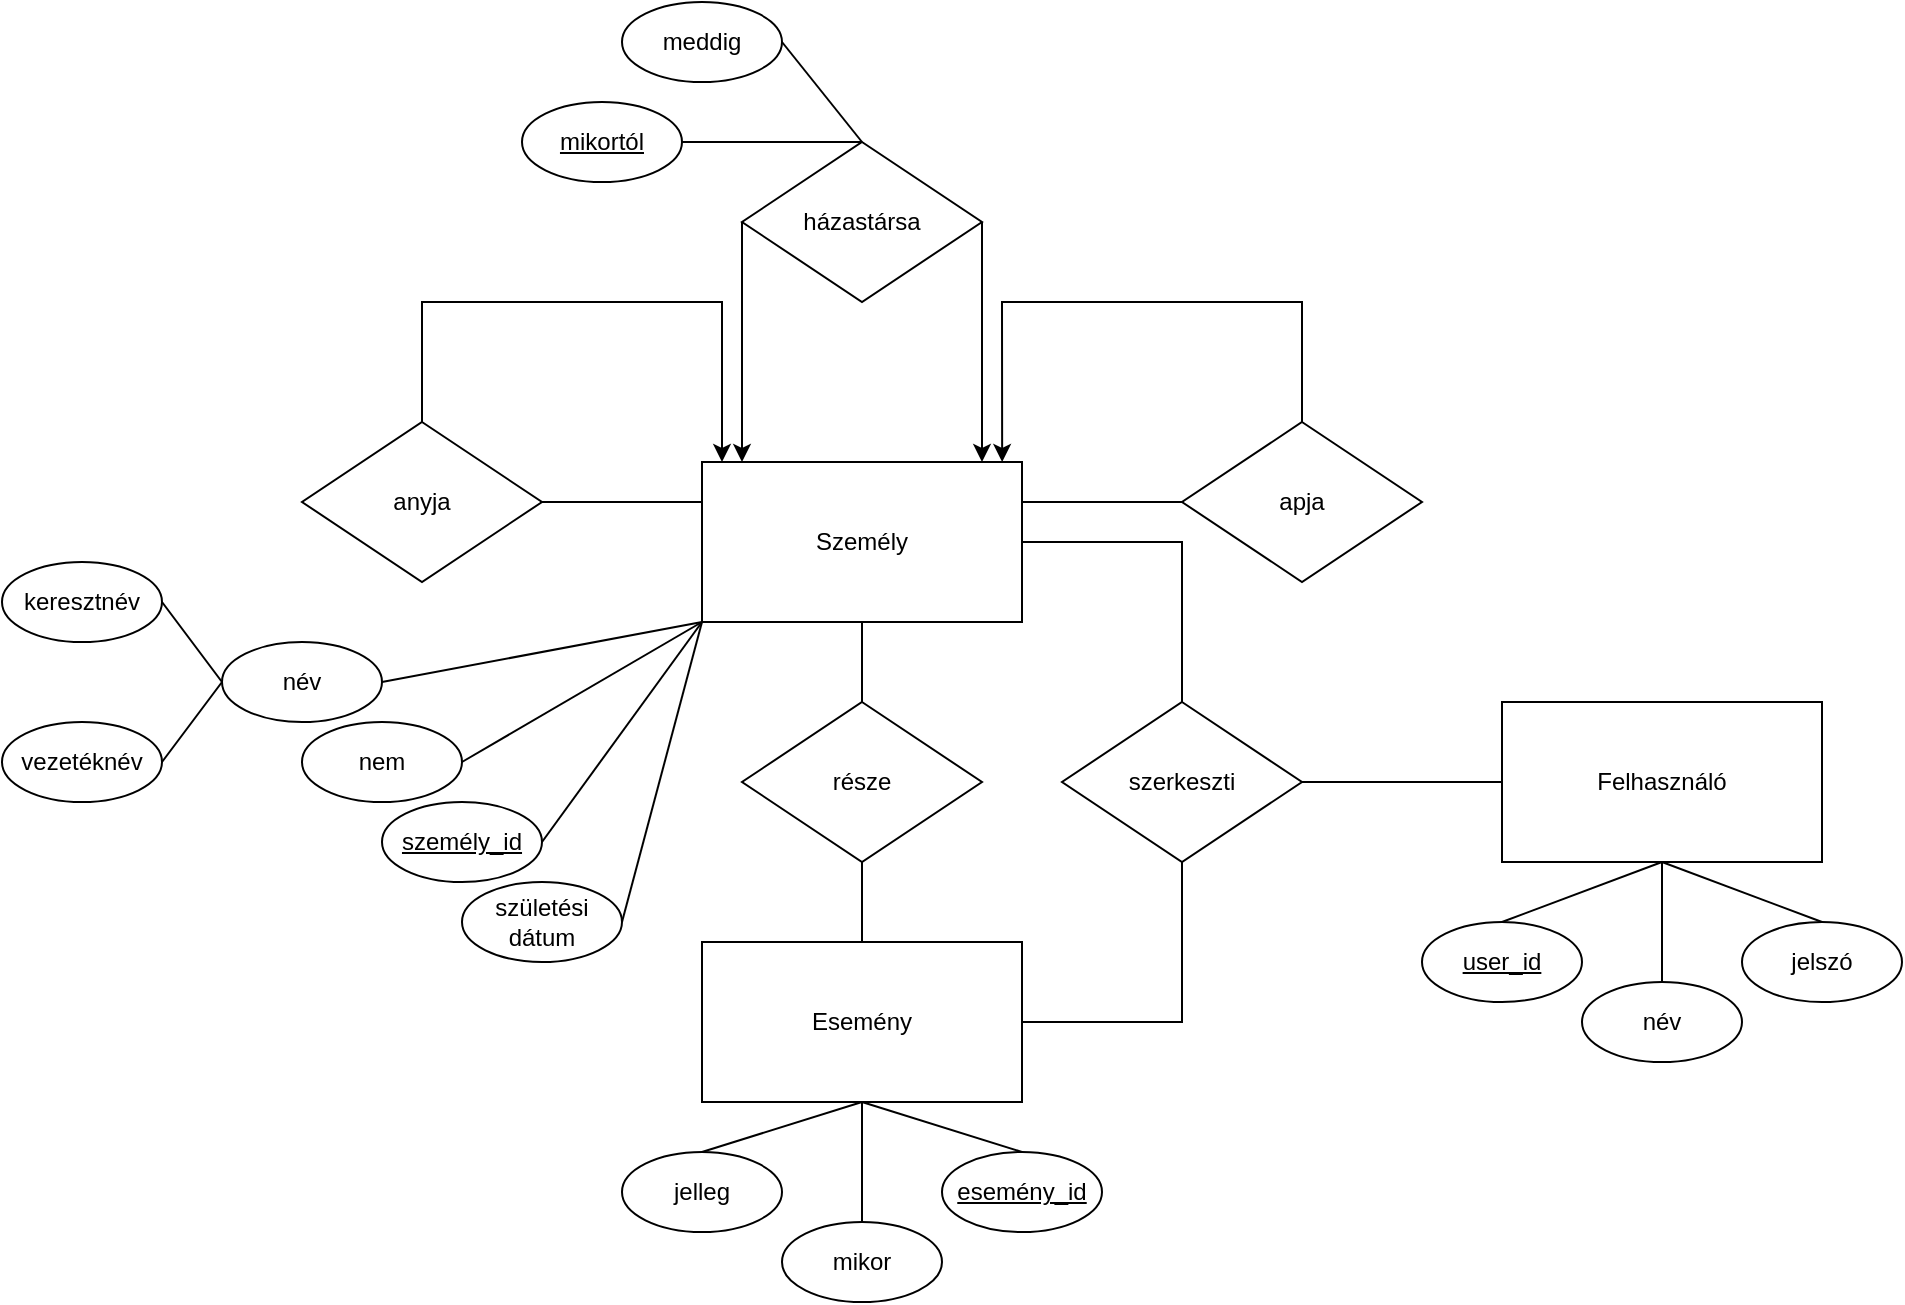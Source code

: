 <mxfile version="24.8.0">
  <diagram name="1 oldal" id="9vh7eyJ1dwKk6i9vnTL6">
    <mxGraphModel dx="1469" dy="634" grid="1" gridSize="10" guides="1" tooltips="1" connect="1" arrows="1" fold="1" page="1" pageScale="1" pageWidth="827" pageHeight="1169" math="0" shadow="0">
      <root>
        <mxCell id="0" />
        <mxCell id="1" parent="0" />
        <mxCell id="SWTcsgD4l01JTWnC3AS4-1" value="Személy" style="rounded=0;whiteSpace=wrap;html=1;" vertex="1" parent="1">
          <mxGeometry x="360" y="240" width="160" height="80" as="geometry" />
        </mxCell>
        <mxCell id="SWTcsgD4l01JTWnC3AS4-3" value="név" style="ellipse;whiteSpace=wrap;html=1;" vertex="1" parent="1">
          <mxGeometry x="120" y="330" width="80" height="40" as="geometry" />
        </mxCell>
        <mxCell id="SWTcsgD4l01JTWnC3AS4-4" value="&lt;div&gt;vezetéknév&lt;/div&gt;" style="ellipse;whiteSpace=wrap;html=1;" vertex="1" parent="1">
          <mxGeometry x="10" y="370" width="80" height="40" as="geometry" />
        </mxCell>
        <mxCell id="SWTcsgD4l01JTWnC3AS4-5" value="&lt;div&gt;keresztnév&lt;/div&gt;" style="ellipse;whiteSpace=wrap;html=1;" vertex="1" parent="1">
          <mxGeometry x="10" y="290" width="80" height="40" as="geometry" />
        </mxCell>
        <mxCell id="SWTcsgD4l01JTWnC3AS4-6" value="" style="endArrow=none;html=1;rounded=0;exitX=1;exitY=0.5;exitDx=0;exitDy=0;entryX=0;entryY=1;entryDx=0;entryDy=0;" edge="1" parent="1" source="SWTcsgD4l01JTWnC3AS4-3" target="SWTcsgD4l01JTWnC3AS4-1">
          <mxGeometry width="50" height="50" relative="1" as="geometry">
            <mxPoint x="390" y="310" as="sourcePoint" />
            <mxPoint x="440" y="260" as="targetPoint" />
          </mxGeometry>
        </mxCell>
        <mxCell id="SWTcsgD4l01JTWnC3AS4-7" value="" style="endArrow=none;html=1;rounded=0;exitX=0;exitY=0.5;exitDx=0;exitDy=0;entryX=1;entryY=0.5;entryDx=0;entryDy=0;" edge="1" parent="1" source="SWTcsgD4l01JTWnC3AS4-3" target="SWTcsgD4l01JTWnC3AS4-5">
          <mxGeometry width="50" height="50" relative="1" as="geometry">
            <mxPoint x="390" y="310" as="sourcePoint" />
            <mxPoint x="440" y="260" as="targetPoint" />
          </mxGeometry>
        </mxCell>
        <mxCell id="SWTcsgD4l01JTWnC3AS4-8" value="" style="endArrow=none;html=1;rounded=0;entryX=1;entryY=0.5;entryDx=0;entryDy=0;exitX=0;exitY=0.5;exitDx=0;exitDy=0;" edge="1" parent="1" source="SWTcsgD4l01JTWnC3AS4-3" target="SWTcsgD4l01JTWnC3AS4-4">
          <mxGeometry width="50" height="50" relative="1" as="geometry">
            <mxPoint x="120" y="360" as="sourcePoint" />
            <mxPoint x="100" y="320" as="targetPoint" />
          </mxGeometry>
        </mxCell>
        <mxCell id="SWTcsgD4l01JTWnC3AS4-9" value="nem" style="ellipse;whiteSpace=wrap;html=1;" vertex="1" parent="1">
          <mxGeometry x="160" y="370" width="80" height="40" as="geometry" />
        </mxCell>
        <mxCell id="SWTcsgD4l01JTWnC3AS4-10" value="születési dátum" style="ellipse;whiteSpace=wrap;html=1;" vertex="1" parent="1">
          <mxGeometry x="240" y="450" width="80" height="40" as="geometry" />
        </mxCell>
        <mxCell id="SWTcsgD4l01JTWnC3AS4-11" value="&lt;u&gt;személy_id&lt;/u&gt;" style="ellipse;whiteSpace=wrap;html=1;" vertex="1" parent="1">
          <mxGeometry x="200" y="410" width="80" height="40" as="geometry" />
        </mxCell>
        <mxCell id="SWTcsgD4l01JTWnC3AS4-12" value="" style="endArrow=none;html=1;rounded=0;entryX=0;entryY=1;entryDx=0;entryDy=0;exitX=1;exitY=0.5;exitDx=0;exitDy=0;" edge="1" parent="1" source="SWTcsgD4l01JTWnC3AS4-9" target="SWTcsgD4l01JTWnC3AS4-1">
          <mxGeometry width="50" height="50" relative="1" as="geometry">
            <mxPoint x="360" y="400" as="sourcePoint" />
            <mxPoint x="410" y="350" as="targetPoint" />
          </mxGeometry>
        </mxCell>
        <mxCell id="SWTcsgD4l01JTWnC3AS4-14" value="" style="endArrow=none;html=1;rounded=0;entryX=0;entryY=1;entryDx=0;entryDy=0;exitX=1;exitY=0.5;exitDx=0;exitDy=0;" edge="1" parent="1" source="SWTcsgD4l01JTWnC3AS4-11" target="SWTcsgD4l01JTWnC3AS4-1">
          <mxGeometry width="50" height="50" relative="1" as="geometry">
            <mxPoint x="240" y="430" as="sourcePoint" />
            <mxPoint x="380" y="310" as="targetPoint" />
          </mxGeometry>
        </mxCell>
        <mxCell id="SWTcsgD4l01JTWnC3AS4-15" value="" style="endArrow=none;html=1;rounded=0;entryX=0;entryY=1;entryDx=0;entryDy=0;exitX=1;exitY=0.5;exitDx=0;exitDy=0;" edge="1" parent="1" source="SWTcsgD4l01JTWnC3AS4-10" target="SWTcsgD4l01JTWnC3AS4-1">
          <mxGeometry width="50" height="50" relative="1" as="geometry">
            <mxPoint x="250" y="440" as="sourcePoint" />
            <mxPoint x="390" y="320" as="targetPoint" />
          </mxGeometry>
        </mxCell>
        <mxCell id="SWTcsgD4l01JTWnC3AS4-16" value="anyja" style="rhombus;whiteSpace=wrap;html=1;" vertex="1" parent="1">
          <mxGeometry x="160" y="220" width="120" height="80" as="geometry" />
        </mxCell>
        <mxCell id="SWTcsgD4l01JTWnC3AS4-17" value="apja" style="rhombus;whiteSpace=wrap;html=1;" vertex="1" parent="1">
          <mxGeometry x="600" y="220" width="120" height="80" as="geometry" />
        </mxCell>
        <mxCell id="SWTcsgD4l01JTWnC3AS4-18" value="" style="endArrow=none;html=1;rounded=0;exitX=1;exitY=0.5;exitDx=0;exitDy=0;entryX=0;entryY=0.25;entryDx=0;entryDy=0;" edge="1" parent="1" source="SWTcsgD4l01JTWnC3AS4-16" target="SWTcsgD4l01JTWnC3AS4-1">
          <mxGeometry width="50" height="50" relative="1" as="geometry">
            <mxPoint x="360" y="280" as="sourcePoint" />
            <mxPoint x="410" y="230" as="targetPoint" />
          </mxGeometry>
        </mxCell>
        <mxCell id="SWTcsgD4l01JTWnC3AS4-20" value="" style="endArrow=none;html=1;rounded=0;exitX=1;exitY=0.25;exitDx=0;exitDy=0;entryX=0;entryY=0.5;entryDx=0;entryDy=0;" edge="1" parent="1" source="SWTcsgD4l01JTWnC3AS4-1" target="SWTcsgD4l01JTWnC3AS4-17">
          <mxGeometry width="50" height="50" relative="1" as="geometry">
            <mxPoint x="296" y="283" as="sourcePoint" />
            <mxPoint x="380" y="280" as="targetPoint" />
          </mxGeometry>
        </mxCell>
        <mxCell id="SWTcsgD4l01JTWnC3AS4-21" value="" style="endArrow=classic;html=1;rounded=0;exitX=0.5;exitY=0;exitDx=0;exitDy=0;" edge="1" parent="1" source="SWTcsgD4l01JTWnC3AS4-16">
          <mxGeometry width="50" height="50" relative="1" as="geometry">
            <mxPoint x="360" y="280" as="sourcePoint" />
            <mxPoint x="370" y="240" as="targetPoint" />
            <Array as="points">
              <mxPoint x="220" y="160" />
              <mxPoint x="370" y="160" />
            </Array>
          </mxGeometry>
        </mxCell>
        <mxCell id="SWTcsgD4l01JTWnC3AS4-22" value="" style="endArrow=classic;html=1;rounded=0;exitX=0.5;exitY=0;exitDx=0;exitDy=0;entryX=0.938;entryY=0;entryDx=0;entryDy=0;entryPerimeter=0;" edge="1" parent="1" source="SWTcsgD4l01JTWnC3AS4-17" target="SWTcsgD4l01JTWnC3AS4-1">
          <mxGeometry width="50" height="50" relative="1" as="geometry">
            <mxPoint x="210" y="250" as="sourcePoint" />
            <mxPoint x="410" y="250" as="targetPoint" />
            <Array as="points">
              <mxPoint x="660" y="160" />
              <mxPoint x="510" y="160" />
            </Array>
          </mxGeometry>
        </mxCell>
        <mxCell id="SWTcsgD4l01JTWnC3AS4-23" value="házastársa" style="rhombus;whiteSpace=wrap;html=1;" vertex="1" parent="1">
          <mxGeometry x="380" y="80" width="120" height="80" as="geometry" />
        </mxCell>
        <mxCell id="SWTcsgD4l01JTWnC3AS4-24" value="" style="endArrow=classic;html=1;rounded=0;exitX=0;exitY=0.5;exitDx=0;exitDy=0;entryX=0.125;entryY=0;entryDx=0;entryDy=0;entryPerimeter=0;" edge="1" parent="1" source="SWTcsgD4l01JTWnC3AS4-23" target="SWTcsgD4l01JTWnC3AS4-1">
          <mxGeometry width="50" height="50" relative="1" as="geometry">
            <mxPoint x="560" y="190" as="sourcePoint" />
            <mxPoint x="380" y="230" as="targetPoint" />
          </mxGeometry>
        </mxCell>
        <mxCell id="SWTcsgD4l01JTWnC3AS4-25" value="" style="endArrow=classic;html=1;rounded=0;exitX=1;exitY=0.5;exitDx=0;exitDy=0;entryX=0.875;entryY=0;entryDx=0;entryDy=0;entryPerimeter=0;" edge="1" parent="1" source="SWTcsgD4l01JTWnC3AS4-23" target="SWTcsgD4l01JTWnC3AS4-1">
          <mxGeometry width="50" height="50" relative="1" as="geometry">
            <mxPoint x="390" y="90" as="sourcePoint" />
            <mxPoint x="410" y="250" as="targetPoint" />
          </mxGeometry>
        </mxCell>
        <mxCell id="SWTcsgD4l01JTWnC3AS4-26" value="&lt;u&gt;mikortól&lt;/u&gt;" style="ellipse;whiteSpace=wrap;html=1;" vertex="1" parent="1">
          <mxGeometry x="270" y="60" width="80" height="40" as="geometry" />
        </mxCell>
        <mxCell id="SWTcsgD4l01JTWnC3AS4-27" value="meddig" style="ellipse;whiteSpace=wrap;html=1;" vertex="1" parent="1">
          <mxGeometry x="320" y="10" width="80" height="40" as="geometry" />
        </mxCell>
        <mxCell id="SWTcsgD4l01JTWnC3AS4-28" value="" style="endArrow=none;html=1;rounded=0;entryX=0.5;entryY=0;entryDx=0;entryDy=0;exitX=1;exitY=0.5;exitDx=0;exitDy=0;" edge="1" parent="1" source="SWTcsgD4l01JTWnC3AS4-26" target="SWTcsgD4l01JTWnC3AS4-23">
          <mxGeometry width="50" height="50" relative="1" as="geometry">
            <mxPoint x="390" y="210" as="sourcePoint" />
            <mxPoint x="440" y="160" as="targetPoint" />
          </mxGeometry>
        </mxCell>
        <mxCell id="SWTcsgD4l01JTWnC3AS4-29" value="" style="endArrow=none;html=1;rounded=0;entryX=0.5;entryY=0;entryDx=0;entryDy=0;exitX=1;exitY=0.5;exitDx=0;exitDy=0;" edge="1" parent="1" source="SWTcsgD4l01JTWnC3AS4-27" target="SWTcsgD4l01JTWnC3AS4-23">
          <mxGeometry width="50" height="50" relative="1" as="geometry">
            <mxPoint x="400" y="30" as="sourcePoint" />
            <mxPoint x="450" y="50" as="targetPoint" />
          </mxGeometry>
        </mxCell>
        <mxCell id="SWTcsgD4l01JTWnC3AS4-30" value="Esemény" style="rounded=0;whiteSpace=wrap;html=1;" vertex="1" parent="1">
          <mxGeometry x="360" y="480" width="160" height="80" as="geometry" />
        </mxCell>
        <mxCell id="SWTcsgD4l01JTWnC3AS4-31" value="&lt;u&gt;esemény_id&lt;/u&gt;" style="ellipse;whiteSpace=wrap;html=1;" vertex="1" parent="1">
          <mxGeometry x="480" y="585" width="80" height="40" as="geometry" />
        </mxCell>
        <mxCell id="SWTcsgD4l01JTWnC3AS4-32" value="mikor" style="ellipse;whiteSpace=wrap;html=1;" vertex="1" parent="1">
          <mxGeometry x="400" y="620" width="80" height="40" as="geometry" />
        </mxCell>
        <mxCell id="SWTcsgD4l01JTWnC3AS4-33" value="jelleg" style="ellipse;whiteSpace=wrap;html=1;" vertex="1" parent="1">
          <mxGeometry x="320" y="585" width="80" height="40" as="geometry" />
        </mxCell>
        <mxCell id="SWTcsgD4l01JTWnC3AS4-34" value="" style="endArrow=none;html=1;rounded=0;entryX=0.5;entryY=1;entryDx=0;entryDy=0;exitX=0.5;exitY=0;exitDx=0;exitDy=0;" edge="1" parent="1" source="SWTcsgD4l01JTWnC3AS4-33" target="SWTcsgD4l01JTWnC3AS4-30">
          <mxGeometry width="50" height="50" relative="1" as="geometry">
            <mxPoint x="330" y="480" as="sourcePoint" />
            <mxPoint x="370" y="330" as="targetPoint" />
          </mxGeometry>
        </mxCell>
        <mxCell id="SWTcsgD4l01JTWnC3AS4-35" value="" style="endArrow=none;html=1;rounded=0;entryX=0.5;entryY=1;entryDx=0;entryDy=0;exitX=0.5;exitY=0;exitDx=0;exitDy=0;" edge="1" parent="1" source="SWTcsgD4l01JTWnC3AS4-32" target="SWTcsgD4l01JTWnC3AS4-30">
          <mxGeometry width="50" height="50" relative="1" as="geometry">
            <mxPoint x="440" y="630" as="sourcePoint" />
            <mxPoint x="450" y="580" as="targetPoint" />
          </mxGeometry>
        </mxCell>
        <mxCell id="SWTcsgD4l01JTWnC3AS4-36" value="" style="endArrow=none;html=1;rounded=0;entryX=0.5;entryY=1;entryDx=0;entryDy=0;exitX=0.5;exitY=0;exitDx=0;exitDy=0;" edge="1" parent="1" source="SWTcsgD4l01JTWnC3AS4-31" target="SWTcsgD4l01JTWnC3AS4-30">
          <mxGeometry width="50" height="50" relative="1" as="geometry">
            <mxPoint x="380" y="640" as="sourcePoint" />
            <mxPoint x="460" y="590" as="targetPoint" />
          </mxGeometry>
        </mxCell>
        <mxCell id="SWTcsgD4l01JTWnC3AS4-37" value="része" style="rhombus;whiteSpace=wrap;html=1;" vertex="1" parent="1">
          <mxGeometry x="380" y="360" width="120" height="80" as="geometry" />
        </mxCell>
        <mxCell id="SWTcsgD4l01JTWnC3AS4-38" value="" style="endArrow=none;html=1;rounded=0;entryX=0.5;entryY=1;entryDx=0;entryDy=0;exitX=0.5;exitY=0;exitDx=0;exitDy=0;" edge="1" parent="1" source="SWTcsgD4l01JTWnC3AS4-37" target="SWTcsgD4l01JTWnC3AS4-1">
          <mxGeometry width="50" height="50" relative="1" as="geometry">
            <mxPoint x="390" y="410" as="sourcePoint" />
            <mxPoint x="440" y="360" as="targetPoint" />
          </mxGeometry>
        </mxCell>
        <mxCell id="SWTcsgD4l01JTWnC3AS4-39" value="" style="endArrow=none;html=1;rounded=0;entryX=0.5;entryY=1;entryDx=0;entryDy=0;exitX=0.5;exitY=0;exitDx=0;exitDy=0;" edge="1" parent="1" source="SWTcsgD4l01JTWnC3AS4-30" target="SWTcsgD4l01JTWnC3AS4-37">
          <mxGeometry width="50" height="50" relative="1" as="geometry">
            <mxPoint x="450" y="380" as="sourcePoint" />
            <mxPoint x="450" y="330" as="targetPoint" />
          </mxGeometry>
        </mxCell>
        <mxCell id="SWTcsgD4l01JTWnC3AS4-41" value="Felhasználó" style="rounded=0;whiteSpace=wrap;html=1;" vertex="1" parent="1">
          <mxGeometry x="760" y="360" width="160" height="80" as="geometry" />
        </mxCell>
        <mxCell id="SWTcsgD4l01JTWnC3AS4-42" value="&lt;u&gt;user_id&lt;/u&gt;" style="ellipse;whiteSpace=wrap;html=1;" vertex="1" parent="1">
          <mxGeometry x="720" y="470" width="80" height="40" as="geometry" />
        </mxCell>
        <mxCell id="SWTcsgD4l01JTWnC3AS4-43" value="név" style="ellipse;whiteSpace=wrap;html=1;" vertex="1" parent="1">
          <mxGeometry x="800" y="500" width="80" height="40" as="geometry" />
        </mxCell>
        <mxCell id="SWTcsgD4l01JTWnC3AS4-45" value="jelszó" style="ellipse;whiteSpace=wrap;html=1;" vertex="1" parent="1">
          <mxGeometry x="880" y="470" width="80" height="40" as="geometry" />
        </mxCell>
        <mxCell id="SWTcsgD4l01JTWnC3AS4-46" value="" style="endArrow=none;html=1;rounded=0;entryX=0.5;entryY=1;entryDx=0;entryDy=0;exitX=0.5;exitY=0;exitDx=0;exitDy=0;" edge="1" parent="1" target="SWTcsgD4l01JTWnC3AS4-41">
          <mxGeometry width="50" height="50" relative="1" as="geometry">
            <mxPoint x="760" y="470" as="sourcePoint" />
            <mxPoint x="490" y="570" as="targetPoint" />
          </mxGeometry>
        </mxCell>
        <mxCell id="SWTcsgD4l01JTWnC3AS4-47" value="" style="endArrow=none;html=1;rounded=0;exitX=0.5;exitY=0;exitDx=0;exitDy=0;" edge="1" parent="1" source="SWTcsgD4l01JTWnC3AS4-43">
          <mxGeometry width="50" height="50" relative="1" as="geometry">
            <mxPoint x="770" y="480" as="sourcePoint" />
            <mxPoint x="840" y="440" as="targetPoint" />
          </mxGeometry>
        </mxCell>
        <mxCell id="SWTcsgD4l01JTWnC3AS4-48" value="" style="endArrow=none;html=1;rounded=0;exitX=0.5;exitY=0;exitDx=0;exitDy=0;" edge="1" parent="1" source="SWTcsgD4l01JTWnC3AS4-45">
          <mxGeometry width="50" height="50" relative="1" as="geometry">
            <mxPoint x="780" y="490" as="sourcePoint" />
            <mxPoint x="840" y="440" as="targetPoint" />
          </mxGeometry>
        </mxCell>
        <mxCell id="SWTcsgD4l01JTWnC3AS4-49" value="szerkeszti" style="rhombus;whiteSpace=wrap;html=1;" vertex="1" parent="1">
          <mxGeometry x="540" y="360" width="120" height="80" as="geometry" />
        </mxCell>
        <mxCell id="SWTcsgD4l01JTWnC3AS4-50" value="" style="endArrow=none;html=1;rounded=0;entryX=0;entryY=0.5;entryDx=0;entryDy=0;exitX=1;exitY=0.5;exitDx=0;exitDy=0;" edge="1" parent="1" source="SWTcsgD4l01JTWnC3AS4-49" target="SWTcsgD4l01JTWnC3AS4-41">
          <mxGeometry width="50" height="50" relative="1" as="geometry">
            <mxPoint x="770" y="480" as="sourcePoint" />
            <mxPoint x="850" y="450" as="targetPoint" />
          </mxGeometry>
        </mxCell>
        <mxCell id="SWTcsgD4l01JTWnC3AS4-51" value="" style="endArrow=none;html=1;rounded=0;entryX=1;entryY=0.5;entryDx=0;entryDy=0;exitX=0.5;exitY=0;exitDx=0;exitDy=0;" edge="1" parent="1" source="SWTcsgD4l01JTWnC3AS4-49" target="SWTcsgD4l01JTWnC3AS4-1">
          <mxGeometry width="50" height="50" relative="1" as="geometry">
            <mxPoint x="730" y="410" as="sourcePoint" />
            <mxPoint x="770" y="410" as="targetPoint" />
            <Array as="points">
              <mxPoint x="600" y="360" />
              <mxPoint x="600" y="280" />
            </Array>
          </mxGeometry>
        </mxCell>
        <mxCell id="SWTcsgD4l01JTWnC3AS4-52" value="" style="endArrow=none;html=1;rounded=0;entryX=0.5;entryY=1;entryDx=0;entryDy=0;exitX=1;exitY=0.5;exitDx=0;exitDy=0;" edge="1" parent="1" source="SWTcsgD4l01JTWnC3AS4-30" target="SWTcsgD4l01JTWnC3AS4-49">
          <mxGeometry width="50" height="50" relative="1" as="geometry">
            <mxPoint x="730" y="410" as="sourcePoint" />
            <mxPoint x="770" y="410" as="targetPoint" />
            <Array as="points">
              <mxPoint x="600" y="520" />
            </Array>
          </mxGeometry>
        </mxCell>
      </root>
    </mxGraphModel>
  </diagram>
</mxfile>
